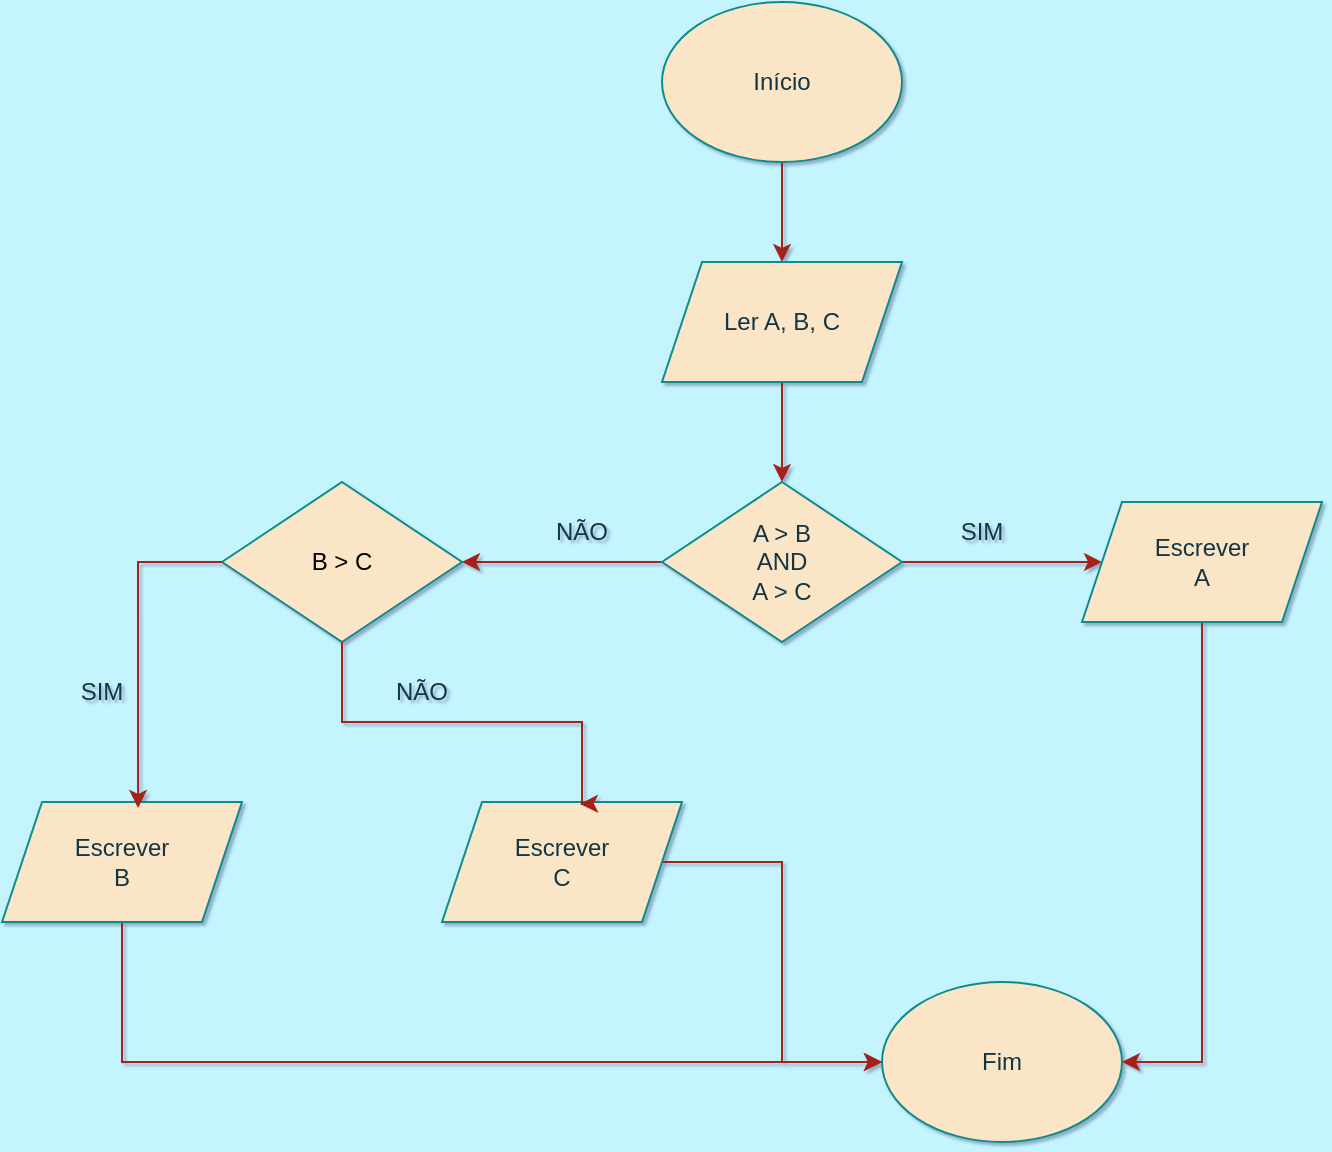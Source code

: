 <mxfile version="28.2.3">
  <diagram name="Página-1" id="BTg3gr3EsRNteMw118Vu">
    <mxGraphModel dx="1418" dy="786" grid="1" gridSize="10" guides="1" tooltips="1" connect="1" arrows="1" fold="1" page="1" pageScale="1" pageWidth="827" pageHeight="1169" background="#C4F5FF" math="0" shadow="1">
      <root>
        <mxCell id="0" />
        <mxCell id="1" parent="0" />
        <mxCell id="KNLEEk2y6GQ11udJIUTG-6" value="" style="edgeStyle=orthogonalEdgeStyle;rounded=0;orthogonalLoop=1;jettySize=auto;html=1;labelBackgroundColor=none;strokeColor=#A8201A;fontColor=default;" edge="1" parent="1" source="KNLEEk2y6GQ11udJIUTG-1" target="KNLEEk2y6GQ11udJIUTG-2">
          <mxGeometry relative="1" as="geometry" />
        </mxCell>
        <mxCell id="KNLEEk2y6GQ11udJIUTG-1" value="Início" style="ellipse;whiteSpace=wrap;html=1;fillColor=#FAE5C7;strokeColor=#0F8B8D;labelBackgroundColor=none;fontColor=#143642;" vertex="1" parent="1">
          <mxGeometry x="340" y="20" width="120" height="80" as="geometry" />
        </mxCell>
        <mxCell id="KNLEEk2y6GQ11udJIUTG-17" value="" style="edgeStyle=orthogonalEdgeStyle;rounded=0;orthogonalLoop=1;jettySize=auto;html=1;labelBackgroundColor=none;strokeColor=#A8201A;fontColor=default;" edge="1" parent="1" source="KNLEEk2y6GQ11udJIUTG-2" target="KNLEEk2y6GQ11udJIUTG-10">
          <mxGeometry relative="1" as="geometry" />
        </mxCell>
        <mxCell id="KNLEEk2y6GQ11udJIUTG-2" value="Ler A, B, C" style="shape=parallelogram;perimeter=parallelogramPerimeter;whiteSpace=wrap;html=1;fixedSize=1;fillColor=#FAE5C7;strokeColor=#0F8B8D;labelBackgroundColor=none;fontColor=#143642;" vertex="1" parent="1">
          <mxGeometry x="340" y="150" width="120" height="60" as="geometry" />
        </mxCell>
        <mxCell id="KNLEEk2y6GQ11udJIUTG-13" value="" style="edgeStyle=orthogonalEdgeStyle;rounded=0;orthogonalLoop=1;jettySize=auto;html=1;strokeColor=#A8201A;labelBackgroundColor=none;fontColor=default;" edge="1" parent="1" source="KNLEEk2y6GQ11udJIUTG-10">
          <mxGeometry relative="1" as="geometry">
            <mxPoint x="240" y="300" as="targetPoint" />
          </mxGeometry>
        </mxCell>
        <mxCell id="KNLEEk2y6GQ11udJIUTG-14" value="" style="edgeStyle=orthogonalEdgeStyle;rounded=0;orthogonalLoop=1;jettySize=auto;html=1;labelBackgroundColor=none;strokeColor=#A8201A;fontColor=default;" edge="1" parent="1" source="KNLEEk2y6GQ11udJIUTG-10" target="KNLEEk2y6GQ11udJIUTG-12">
          <mxGeometry relative="1" as="geometry" />
        </mxCell>
        <mxCell id="KNLEEk2y6GQ11udJIUTG-10" value="A &amp;gt; B&lt;div&gt;AND&lt;/div&gt;&lt;div&gt;A &amp;gt; C&lt;/div&gt;" style="rhombus;whiteSpace=wrap;html=1;fillColor=#FAE5C7;strokeColor=#0F8B8D;labelBackgroundColor=none;fontColor=#143642;" vertex="1" parent="1">
          <mxGeometry x="340" y="260" width="120" height="80" as="geometry" />
        </mxCell>
        <mxCell id="KNLEEk2y6GQ11udJIUTG-29" style="edgeStyle=orthogonalEdgeStyle;rounded=0;orthogonalLoop=1;jettySize=auto;html=1;entryX=1;entryY=0.5;entryDx=0;entryDy=0;labelBackgroundColor=none;strokeColor=#A8201A;fontColor=default;" edge="1" parent="1" source="KNLEEk2y6GQ11udJIUTG-12" target="KNLEEk2y6GQ11udJIUTG-18">
          <mxGeometry relative="1" as="geometry" />
        </mxCell>
        <mxCell id="KNLEEk2y6GQ11udJIUTG-12" value="Escrever&lt;div&gt;A&lt;/div&gt;" style="shape=parallelogram;perimeter=parallelogramPerimeter;whiteSpace=wrap;html=1;fixedSize=1;fillColor=#FAE5C7;strokeColor=#0F8B8D;labelBackgroundColor=none;fontColor=#143642;" vertex="1" parent="1">
          <mxGeometry x="550" y="270" width="120" height="60" as="geometry" />
        </mxCell>
        <mxCell id="KNLEEk2y6GQ11udJIUTG-15" value="NÃO" style="text;html=1;align=center;verticalAlign=middle;whiteSpace=wrap;rounded=0;labelBackgroundColor=none;fontColor=#143642;" vertex="1" parent="1">
          <mxGeometry x="270" y="270" width="60" height="30" as="geometry" />
        </mxCell>
        <mxCell id="KNLEEk2y6GQ11udJIUTG-16" value="SIM" style="text;html=1;align=center;verticalAlign=middle;whiteSpace=wrap;rounded=0;labelBackgroundColor=none;fontColor=#143642;" vertex="1" parent="1">
          <mxGeometry x="470" y="270" width="60" height="30" as="geometry" />
        </mxCell>
        <mxCell id="KNLEEk2y6GQ11udJIUTG-18" value="Fim" style="ellipse;whiteSpace=wrap;html=1;fillColor=#FAE5C7;strokeColor=#0F8B8D;labelBackgroundColor=none;fontColor=#143642;" vertex="1" parent="1">
          <mxGeometry x="450" y="510" width="120" height="80" as="geometry" />
        </mxCell>
        <mxCell id="KNLEEk2y6GQ11udJIUTG-21" value="&lt;span style=&quot;background-color: transparent; color: light-dark(rgb(0, 0, 0), rgb(255, 255, 255));&quot;&gt;B &amp;gt; C&lt;/span&gt;" style="rhombus;whiteSpace=wrap;html=1;fillColor=#FAE5C7;strokeColor=#0F8B8D;labelBackgroundColor=none;fontColor=#143642;" vertex="1" parent="1">
          <mxGeometry x="120" y="260" width="120" height="80" as="geometry" />
        </mxCell>
        <mxCell id="KNLEEk2y6GQ11udJIUTG-27" style="edgeStyle=orthogonalEdgeStyle;rounded=0;orthogonalLoop=1;jettySize=auto;html=1;labelBackgroundColor=none;strokeColor=#A8201A;fontColor=default;" edge="1" parent="1" source="KNLEEk2y6GQ11udJIUTG-23" target="KNLEEk2y6GQ11udJIUTG-18">
          <mxGeometry relative="1" as="geometry">
            <Array as="points">
              <mxPoint x="70" y="550" />
            </Array>
          </mxGeometry>
        </mxCell>
        <mxCell id="KNLEEk2y6GQ11udJIUTG-23" value="Escrever&lt;div&gt;B&lt;/div&gt;" style="shape=parallelogram;perimeter=parallelogramPerimeter;whiteSpace=wrap;html=1;fixedSize=1;fillColor=#FAE5C7;strokeColor=#0F8B8D;labelBackgroundColor=none;fontColor=#143642;" vertex="1" parent="1">
          <mxGeometry x="10" y="420" width="120" height="60" as="geometry" />
        </mxCell>
        <mxCell id="KNLEEk2y6GQ11udJIUTG-28" style="edgeStyle=orthogonalEdgeStyle;rounded=0;orthogonalLoop=1;jettySize=auto;html=1;entryX=0;entryY=0.5;entryDx=0;entryDy=0;labelBackgroundColor=none;strokeColor=#A8201A;fontColor=default;" edge="1" parent="1" source="KNLEEk2y6GQ11udJIUTG-24" target="KNLEEk2y6GQ11udJIUTG-18">
          <mxGeometry relative="1" as="geometry" />
        </mxCell>
        <mxCell id="KNLEEk2y6GQ11udJIUTG-24" value="Escrever&lt;div&gt;C&lt;/div&gt;" style="shape=parallelogram;perimeter=parallelogramPerimeter;whiteSpace=wrap;html=1;fixedSize=1;fillColor=#FAE5C7;strokeColor=#0F8B8D;labelBackgroundColor=none;fontColor=#143642;" vertex="1" parent="1">
          <mxGeometry x="230" y="420" width="120" height="60" as="geometry" />
        </mxCell>
        <mxCell id="KNLEEk2y6GQ11udJIUTG-25" style="edgeStyle=orthogonalEdgeStyle;rounded=0;orthogonalLoop=1;jettySize=auto;html=1;entryX=0.567;entryY=0.05;entryDx=0;entryDy=0;entryPerimeter=0;labelBackgroundColor=none;strokeColor=#A8201A;fontColor=default;" edge="1" parent="1" source="KNLEEk2y6GQ11udJIUTG-21" target="KNLEEk2y6GQ11udJIUTG-23">
          <mxGeometry relative="1" as="geometry">
            <Array as="points">
              <mxPoint x="78" y="300" />
            </Array>
          </mxGeometry>
        </mxCell>
        <mxCell id="KNLEEk2y6GQ11udJIUTG-26" style="edgeStyle=orthogonalEdgeStyle;rounded=0;orthogonalLoop=1;jettySize=auto;html=1;entryX=0.575;entryY=0.017;entryDx=0;entryDy=0;entryPerimeter=0;labelBackgroundColor=none;strokeColor=#A8201A;fontColor=default;" edge="1" parent="1" source="KNLEEk2y6GQ11udJIUTG-21" target="KNLEEk2y6GQ11udJIUTG-24">
          <mxGeometry relative="1" as="geometry">
            <mxPoint x="320" y="390" as="targetPoint" />
            <Array as="points">
              <mxPoint x="180" y="380" />
              <mxPoint x="300" y="380" />
            </Array>
          </mxGeometry>
        </mxCell>
        <mxCell id="KNLEEk2y6GQ11udJIUTG-30" value="SIM" style="text;html=1;align=center;verticalAlign=middle;whiteSpace=wrap;rounded=0;labelBackgroundColor=none;fontColor=#143642;" vertex="1" parent="1">
          <mxGeometry x="30" y="350" width="60" height="30" as="geometry" />
        </mxCell>
        <mxCell id="KNLEEk2y6GQ11udJIUTG-31" value="NÃO" style="text;html=1;align=center;verticalAlign=middle;whiteSpace=wrap;rounded=0;labelBackgroundColor=none;fontColor=#143642;" vertex="1" parent="1">
          <mxGeometry x="190" y="350" width="60" height="30" as="geometry" />
        </mxCell>
      </root>
    </mxGraphModel>
  </diagram>
</mxfile>
